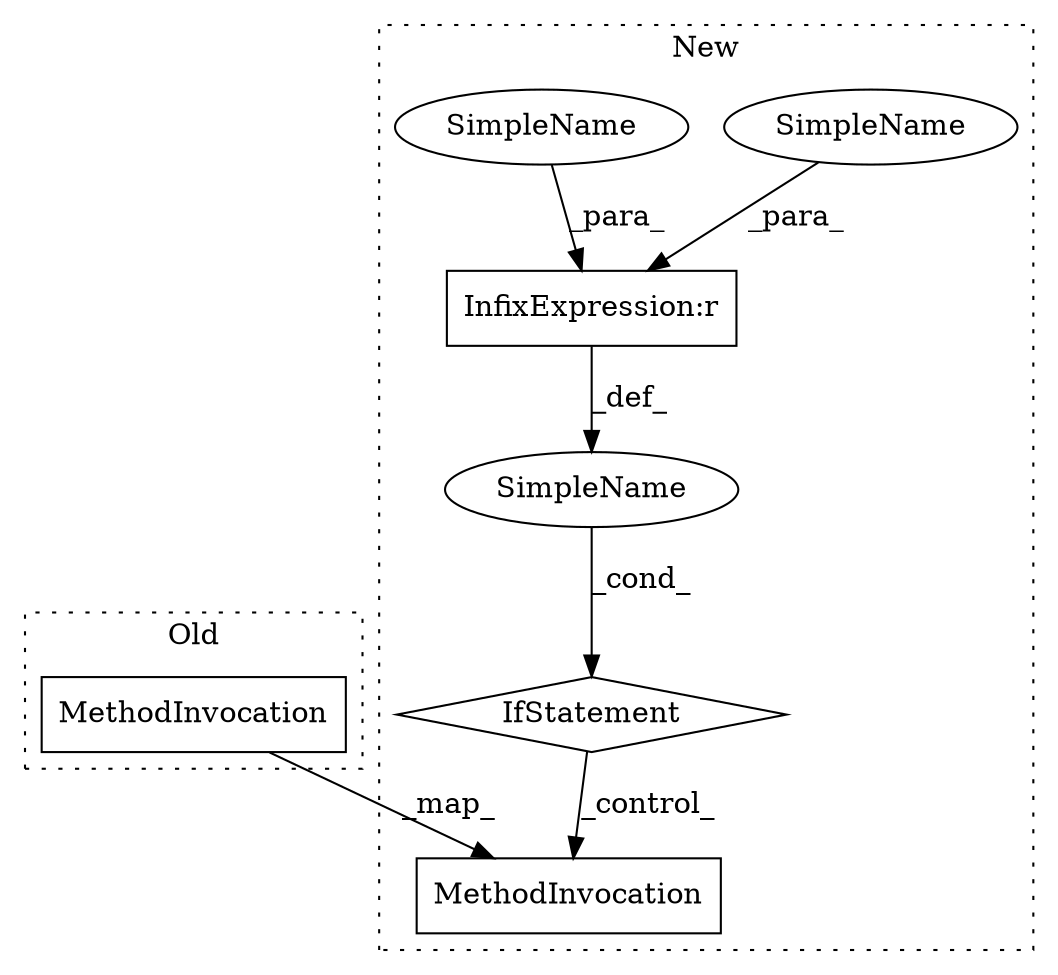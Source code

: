digraph G {
subgraph cluster0 {
2 [label="MethodInvocation" a="32" s="1307,1455" l="4,1" shape="box"];
label = "Old";
style="dotted";
}
subgraph cluster1 {
1 [label="IfStatement" a="25" s="1294,1318" l="4,2" shape="diamond"];
3 [label="MethodInvocation" a="32" s="1343,1491" l="4,1" shape="box"];
4 [label="SimpleName" a="42" s="1298" l="12" shape="ellipse"];
5 [label="SimpleName" a="42" s="1314" l="4" shape="ellipse"];
6 [label="SimpleName" a="42" s="" l="" shape="ellipse"];
7 [label="InfixExpression:r" a="27" s="1310" l="4" shape="box"];
label = "New";
style="dotted";
}
1 -> 3 [label="_control_"];
2 -> 3 [label="_map_"];
4 -> 7 [label="_para_"];
5 -> 7 [label="_para_"];
6 -> 1 [label="_cond_"];
7 -> 6 [label="_def_"];
}